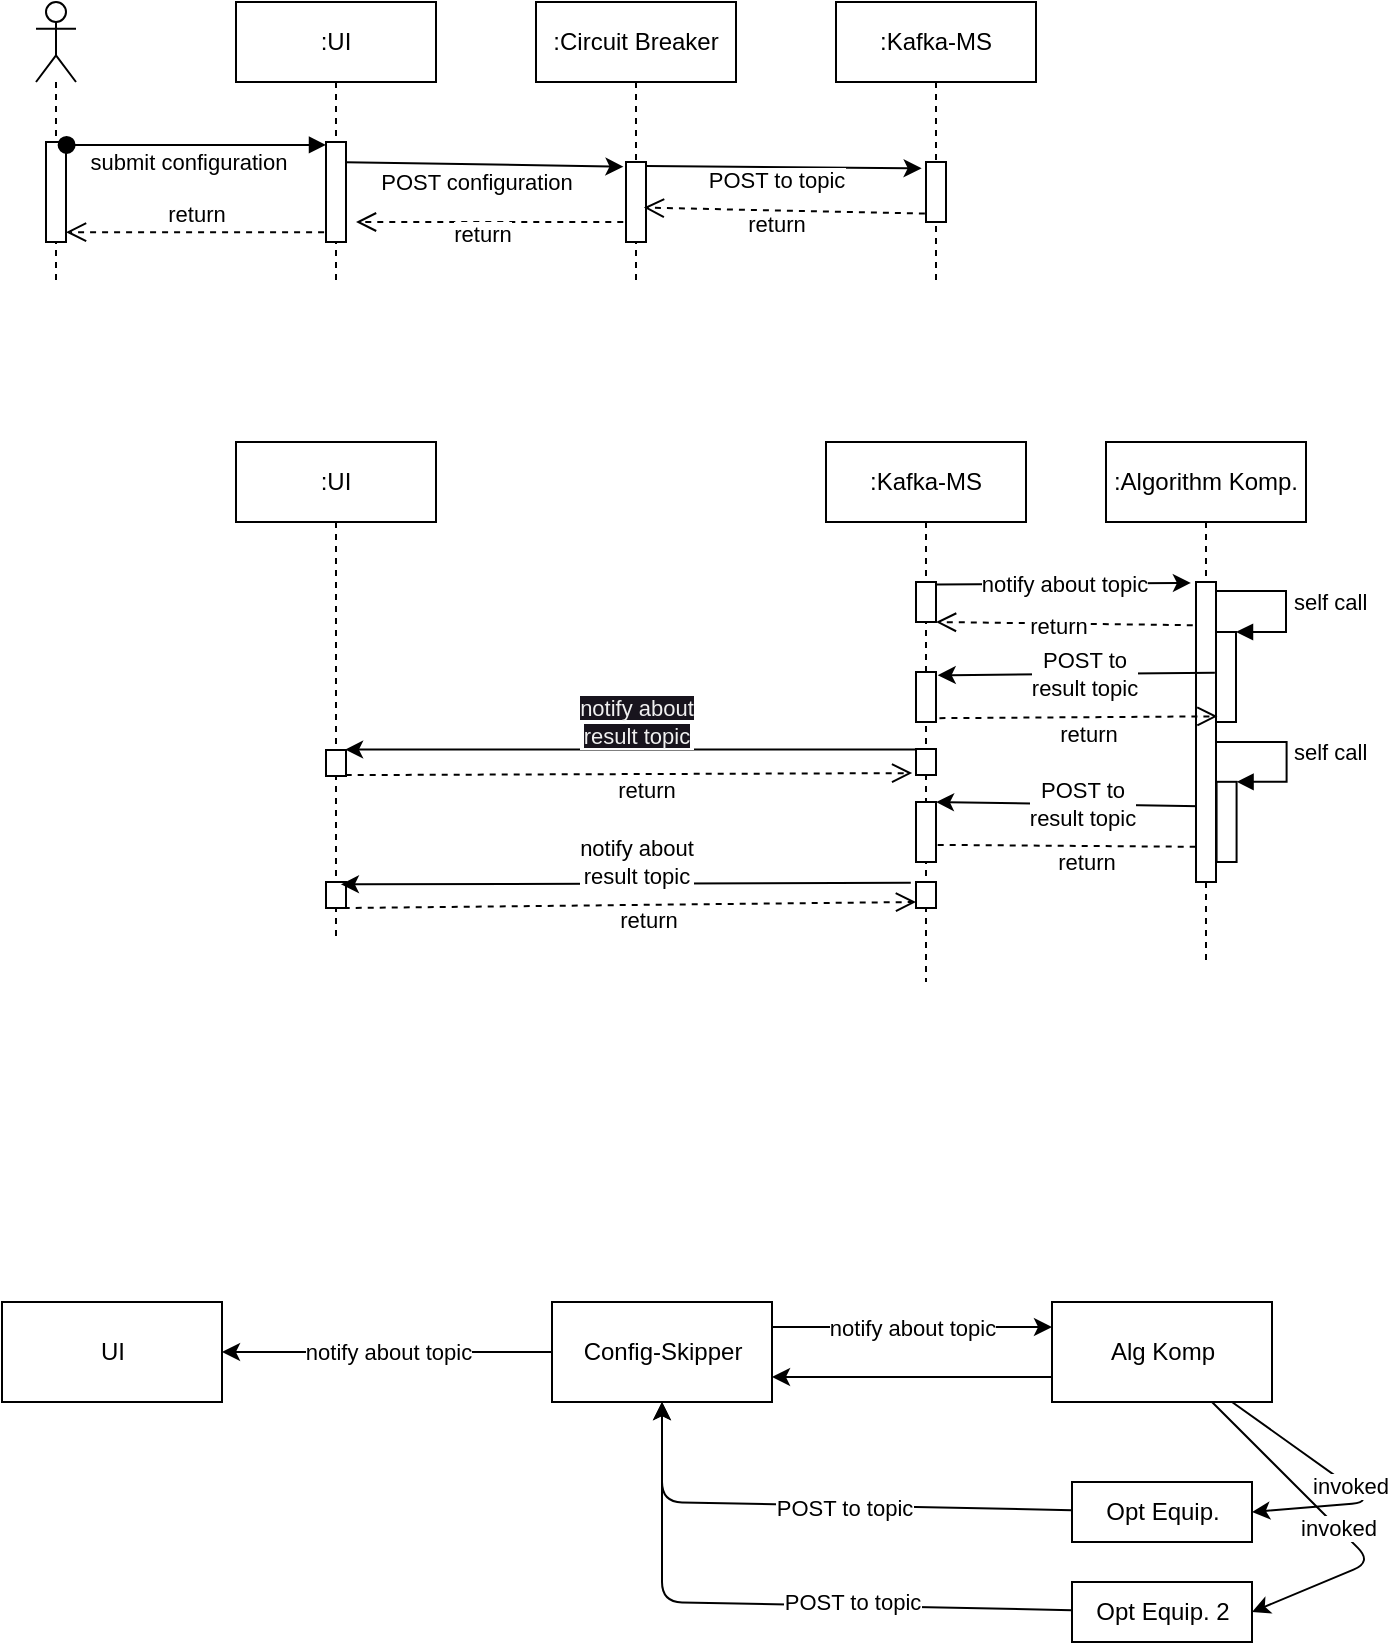 <mxfile>
    <diagram id="RvW8-lsRiUN8riBqhmNN" name="Page-1">
        <mxGraphModel dx="786" dy="699" grid="1" gridSize="10" guides="1" tooltips="1" connect="1" arrows="1" fold="1" page="1" pageScale="1" pageWidth="850" pageHeight="1100" math="0" shadow="0">
            <root>
                <mxCell id="0"/>
                <mxCell id="1" parent="0"/>
                <mxCell id="13" value="" style="shape=umlLifeline;participant=umlActor;perimeter=lifelinePerimeter;whiteSpace=wrap;html=1;container=1;collapsible=0;recursiveResize=0;verticalAlign=top;spacingTop=36;outlineConnect=0;" vertex="1" parent="1">
                    <mxGeometry x="100" y="170" width="20" height="140" as="geometry"/>
                </mxCell>
                <mxCell id="15" value="" style="html=1;points=[];perimeter=orthogonalPerimeter;" vertex="1" parent="13">
                    <mxGeometry x="5" y="70" width="10" height="50" as="geometry"/>
                </mxCell>
                <mxCell id="14" value=":UI" style="shape=umlLifeline;perimeter=lifelinePerimeter;whiteSpace=wrap;html=1;container=1;collapsible=0;recursiveResize=0;outlineConnect=0;" vertex="1" parent="1">
                    <mxGeometry x="200" y="170" width="100" height="140" as="geometry"/>
                </mxCell>
                <mxCell id="19" value="" style="html=1;points=[];perimeter=orthogonalPerimeter;" vertex="1" parent="14">
                    <mxGeometry x="45" y="70" width="10" height="50" as="geometry"/>
                </mxCell>
                <mxCell id="16" value=":Circuit Breaker" style="shape=umlLifeline;perimeter=lifelinePerimeter;whiteSpace=wrap;html=1;container=1;collapsible=0;recursiveResize=0;outlineConnect=0;" vertex="1" parent="1">
                    <mxGeometry x="350" y="170" width="100" height="140" as="geometry"/>
                </mxCell>
                <mxCell id="39" style="edgeStyle=none;html=1;" edge="1" parent="16" source="22" target="16">
                    <mxGeometry relative="1" as="geometry"/>
                </mxCell>
                <mxCell id="22" value="" style="html=1;points=[];perimeter=orthogonalPerimeter;" vertex="1" parent="16">
                    <mxGeometry x="45" y="80" width="10" height="40" as="geometry"/>
                </mxCell>
                <mxCell id="17" value=":Kafka-MS" style="shape=umlLifeline;perimeter=lifelinePerimeter;whiteSpace=wrap;html=1;container=1;collapsible=0;recursiveResize=0;outlineConnect=0;" vertex="1" parent="1">
                    <mxGeometry x="500" y="170" width="100" height="140" as="geometry"/>
                </mxCell>
                <mxCell id="40" value="" style="html=1;points=[];perimeter=orthogonalPerimeter;" vertex="1" parent="17">
                    <mxGeometry x="45" y="80" width="10" height="30" as="geometry"/>
                </mxCell>
                <mxCell id="20" value="submit configuration" style="html=1;verticalAlign=bottom;startArrow=oval;endArrow=block;startSize=8;exitX=1.031;exitY=0.029;exitDx=0;exitDy=0;exitPerimeter=0;" edge="1" target="19" parent="1" source="15">
                    <mxGeometry x="-0.065" y="-18" relative="1" as="geometry">
                        <mxPoint x="110" y="240" as="sourcePoint"/>
                        <mxPoint as="offset"/>
                    </mxGeometry>
                </mxCell>
                <mxCell id="23" value="POST configuration" style="edgeStyle=none;html=1;entryX=-0.126;entryY=0.059;entryDx=0;entryDy=0;entryPerimeter=0;exitX=0.985;exitY=0.202;exitDx=0;exitDy=0;exitPerimeter=0;" edge="1" parent="1" source="19" target="22">
                    <mxGeometry x="-0.06" y="-9" relative="1" as="geometry">
                        <mxPoint as="offset"/>
                    </mxGeometry>
                </mxCell>
                <mxCell id="28" value="POST to topic" style="edgeStyle=none;html=1;exitX=1.026;exitY=0.05;exitDx=0;exitDy=0;exitPerimeter=0;entryX=-0.217;entryY=0.021;entryDx=0;entryDy=0;entryPerimeter=0;" edge="1" parent="1" source="22">
                    <mxGeometry x="-0.059" y="-6" relative="1" as="geometry">
                        <mxPoint x="542.83" y="253.15" as="targetPoint"/>
                        <mxPoint as="offset"/>
                    </mxGeometry>
                </mxCell>
                <mxCell id="36" value="return" style="html=1;verticalAlign=bottom;endArrow=open;dashed=1;endSize=8;exitX=-0.056;exitY=0.172;exitDx=0;exitDy=0;exitPerimeter=0;entryX=0.894;entryY=0.57;entryDx=0;entryDy=0;entryPerimeter=0;" edge="1" parent="1" target="22">
                    <mxGeometry x="0.055" y="16" relative="1" as="geometry">
                        <mxPoint x="544.44" y="275.8" as="sourcePoint"/>
                        <mxPoint x="410" y="290" as="targetPoint"/>
                        <mxPoint as="offset"/>
                    </mxGeometry>
                </mxCell>
                <mxCell id="37" value="return" style="html=1;verticalAlign=bottom;endArrow=open;dashed=1;endSize=8;exitX=-0.136;exitY=0.749;exitDx=0;exitDy=0;exitPerimeter=0;" edge="1" parent="1" source="22">
                    <mxGeometry x="0.054" y="15" relative="1" as="geometry">
                        <mxPoint x="393.1" y="288.8" as="sourcePoint"/>
                        <mxPoint x="260" y="280" as="targetPoint"/>
                        <mxPoint as="offset"/>
                    </mxGeometry>
                </mxCell>
                <mxCell id="38" value="return" style="html=1;verticalAlign=bottom;endArrow=open;dashed=1;endSize=8;exitX=-0.096;exitY=0.902;exitDx=0;exitDy=0;exitPerimeter=0;" edge="1" parent="1" source="19" target="15">
                    <mxGeometry relative="1" as="geometry">
                        <mxPoint x="245.0" y="310" as="sourcePoint"/>
                        <mxPoint x="106.9" y="312.4" as="targetPoint"/>
                    </mxGeometry>
                </mxCell>
                <mxCell id="43" value=":UI" style="shape=umlLifeline;perimeter=lifelinePerimeter;whiteSpace=wrap;html=1;container=1;collapsible=0;recursiveResize=0;outlineConnect=0;" vertex="1" parent="1">
                    <mxGeometry x="200" y="390" width="100" height="250" as="geometry"/>
                </mxCell>
                <mxCell id="117" value="" style="html=1;points=[];perimeter=orthogonalPerimeter;" vertex="1" parent="43">
                    <mxGeometry x="45" y="154" width="10" height="13" as="geometry"/>
                </mxCell>
                <mxCell id="118" value="" style="html=1;points=[];perimeter=orthogonalPerimeter;" vertex="1" parent="43">
                    <mxGeometry x="45" y="220" width="10" height="13" as="geometry"/>
                </mxCell>
                <mxCell id="48" value=":Kafka-MS" style="shape=umlLifeline;perimeter=lifelinePerimeter;whiteSpace=wrap;html=1;container=1;collapsible=0;recursiveResize=0;outlineConnect=0;" vertex="1" parent="1">
                    <mxGeometry x="495" y="390" width="100" height="270" as="geometry"/>
                </mxCell>
                <mxCell id="60" value="" style="html=1;points=[];perimeter=orthogonalPerimeter;" vertex="1" parent="48">
                    <mxGeometry x="45" y="70" width="10" height="20" as="geometry"/>
                </mxCell>
                <mxCell id="96" value="return" style="html=1;verticalAlign=bottom;endArrow=open;dashed=1;endSize=8;exitX=-0.161;exitY=0.144;exitDx=0;exitDy=0;exitPerimeter=0;" edge="1" parent="48" source="84">
                    <mxGeometry x="0.053" y="10" relative="1" as="geometry">
                        <mxPoint x="135" y="90" as="sourcePoint"/>
                        <mxPoint x="55" y="90" as="targetPoint"/>
                        <mxPoint as="offset"/>
                    </mxGeometry>
                </mxCell>
                <mxCell id="100" value="" style="html=1;points=[];perimeter=orthogonalPerimeter;" vertex="1" parent="48">
                    <mxGeometry x="45" y="115" width="10" height="25" as="geometry"/>
                </mxCell>
                <mxCell id="101" value="" style="html=1;points=[];perimeter=orthogonalPerimeter;" vertex="1" parent="48">
                    <mxGeometry x="45" y="180" width="10" height="30" as="geometry"/>
                </mxCell>
                <mxCell id="109" style="edgeStyle=none;html=1;exitX=1.06;exitY=0.258;exitDx=0;exitDy=0;exitPerimeter=0;entryX=1.086;entryY=0.065;entryDx=0;entryDy=0;entryPerimeter=0;" edge="1" parent="48">
                    <mxGeometry relative="1" as="geometry">
                        <mxPoint x="194.74" y="182.23" as="sourcePoint"/>
                        <mxPoint x="55" y="179.995" as="targetPoint"/>
                    </mxGeometry>
                </mxCell>
                <mxCell id="110" value="POST to &lt;br&gt;result topic" style="edgeLabel;html=1;align=center;verticalAlign=middle;resizable=0;points=[];" vertex="1" connectable="0" parent="109">
                    <mxGeometry x="0.251" y="1" relative="1" as="geometry">
                        <mxPoint x="21" y="-1" as="offset"/>
                    </mxGeometry>
                </mxCell>
                <mxCell id="111" value="return" style="html=1;verticalAlign=bottom;endArrow=open;dashed=1;endSize=8;exitX=1.171;exitY=0.923;exitDx=0;exitDy=0;exitPerimeter=0;entryX=1.102;entryY=0.377;entryDx=0;entryDy=0;entryPerimeter=0;" edge="1" parent="48">
                    <mxGeometry x="0.065" y="-17" relative="1" as="geometry">
                        <mxPoint x="55.85" y="201.445" as="sourcePoint"/>
                        <mxPoint x="195.16" y="202.46" as="targetPoint"/>
                        <mxPoint as="offset"/>
                    </mxGeometry>
                </mxCell>
                <mxCell id="113" value="" style="html=1;points=[];perimeter=orthogonalPerimeter;" vertex="1" parent="48">
                    <mxGeometry x="45" y="153.5" width="10" height="13" as="geometry"/>
                </mxCell>
                <mxCell id="115" value="" style="html=1;points=[];perimeter=orthogonalPerimeter;" vertex="1" parent="48">
                    <mxGeometry x="45" y="220" width="10" height="13" as="geometry"/>
                </mxCell>
                <mxCell id="50" value=":Algorithm Komp." style="shape=umlLifeline;perimeter=lifelinePerimeter;whiteSpace=wrap;html=1;container=1;collapsible=0;recursiveResize=0;outlineConnect=0;" vertex="1" parent="1">
                    <mxGeometry x="635" y="390" width="100" height="260" as="geometry"/>
                </mxCell>
                <mxCell id="84" value="" style="html=1;points=[];perimeter=orthogonalPerimeter;" vertex="1" parent="50">
                    <mxGeometry x="45" y="70" width="10" height="150" as="geometry"/>
                </mxCell>
                <mxCell id="87" value="" style="html=1;points=[];perimeter=orthogonalPerimeter;" vertex="1" parent="50">
                    <mxGeometry x="55" y="95" width="10" height="45" as="geometry"/>
                </mxCell>
                <mxCell id="88" value="self call" style="edgeStyle=orthogonalEdgeStyle;html=1;align=left;spacingLeft=2;endArrow=block;rounded=0;entryX=1;entryY=0;exitX=0.971;exitY=0.03;exitDx=0;exitDy=0;exitPerimeter=0;" edge="1" target="87" parent="50" source="84">
                    <mxGeometry relative="1" as="geometry">
                        <mxPoint x="60" y="75" as="sourcePoint"/>
                        <Array as="points">
                            <mxPoint x="90" y="75"/>
                            <mxPoint x="90" y="95"/>
                        </Array>
                    </mxGeometry>
                </mxCell>
                <mxCell id="104" value="" style="html=1;points=[];perimeter=orthogonalPerimeter;" vertex="1" parent="50">
                    <mxGeometry x="55.29" y="169.91" width="10" height="40.09" as="geometry"/>
                </mxCell>
                <mxCell id="105" value="self call" style="edgeStyle=orthogonalEdgeStyle;html=1;align=left;spacingLeft=2;endArrow=block;rounded=0;entryX=1;entryY=0;exitX=0.971;exitY=0.03;exitDx=0;exitDy=0;exitPerimeter=0;" edge="1" parent="50" target="104">
                    <mxGeometry relative="1" as="geometry">
                        <mxPoint x="55" y="150.01" as="sourcePoint"/>
                        <Array as="points">
                            <mxPoint x="90.29" y="149.91"/>
                            <mxPoint x="90.29" y="169.91"/>
                        </Array>
                    </mxGeometry>
                </mxCell>
                <mxCell id="62" value="notify about topic" style="edgeStyle=none;html=1;exitX=1.037;exitY=0.06;exitDx=0;exitDy=0;exitPerimeter=0;entryX=-0.255;entryY=0.003;entryDx=0;entryDy=0;entryPerimeter=0;" edge="1" parent="1" source="60" target="84">
                    <mxGeometry relative="1" as="geometry"/>
                </mxCell>
                <mxCell id="68" value="UI" style="html=1;" vertex="1" parent="1">
                    <mxGeometry x="83" y="820" width="110" height="50" as="geometry"/>
                </mxCell>
                <mxCell id="72" value="notify about topic" style="edgeStyle=none;html=1;entryX=0;entryY=0.25;entryDx=0;entryDy=0;exitX=1;exitY=0.25;exitDx=0;exitDy=0;" edge="1" parent="1" source="70" target="71">
                    <mxGeometry relative="1" as="geometry"/>
                </mxCell>
                <mxCell id="81" value="notify about topic" style="edgeStyle=none;html=1;entryX=1;entryY=0.5;entryDx=0;entryDy=0;" edge="1" parent="1" source="70" target="68">
                    <mxGeometry relative="1" as="geometry"/>
                </mxCell>
                <mxCell id="70" value="Config-Skipper" style="html=1;" vertex="1" parent="1">
                    <mxGeometry x="358" y="820" width="110" height="50" as="geometry"/>
                </mxCell>
                <mxCell id="73" style="edgeStyle=none;html=1;entryX=1;entryY=0.75;entryDx=0;entryDy=0;exitX=0;exitY=0.75;exitDx=0;exitDy=0;" edge="1" parent="1" source="71" target="70">
                    <mxGeometry relative="1" as="geometry"/>
                </mxCell>
                <mxCell id="78" value="invoked" style="edgeStyle=none;html=1;entryX=1;entryY=0.5;entryDx=0;entryDy=0;" edge="1" parent="1" source="71" target="74">
                    <mxGeometry relative="1" as="geometry">
                        <Array as="points">
                            <mxPoint x="768" y="920"/>
                        </Array>
                    </mxGeometry>
                </mxCell>
                <mxCell id="79" value="invoked" style="edgeStyle=none;html=1;entryX=1;entryY=0.5;entryDx=0;entryDy=0;" edge="1" parent="1" source="71" target="75">
                    <mxGeometry relative="1" as="geometry">
                        <Array as="points">
                            <mxPoint x="768" y="950"/>
                        </Array>
                    </mxGeometry>
                </mxCell>
                <mxCell id="71" value="Alg Komp" style="html=1;" vertex="1" parent="1">
                    <mxGeometry x="608" y="820" width="110" height="50" as="geometry"/>
                </mxCell>
                <mxCell id="76" style="edgeStyle=none;html=1;entryX=0.5;entryY=1;entryDx=0;entryDy=0;" edge="1" parent="1" source="74" target="70">
                    <mxGeometry relative="1" as="geometry">
                        <Array as="points">
                            <mxPoint x="413" y="920"/>
                        </Array>
                    </mxGeometry>
                </mxCell>
                <mxCell id="80" value="POST to topic" style="edgeLabel;html=1;align=center;verticalAlign=middle;resizable=0;points=[];" vertex="1" connectable="0" parent="76">
                    <mxGeometry x="-0.103" y="1" relative="1" as="geometry">
                        <mxPoint as="offset"/>
                    </mxGeometry>
                </mxCell>
                <mxCell id="74" value="Opt Equip." style="html=1;" vertex="1" parent="1">
                    <mxGeometry x="618" y="910" width="90" height="30" as="geometry"/>
                </mxCell>
                <mxCell id="77" value="POST to topic" style="edgeStyle=none;html=1;entryX=0.5;entryY=1;entryDx=0;entryDy=0;" edge="1" parent="1" source="75" target="70">
                    <mxGeometry x="-0.278" y="-2" relative="1" as="geometry">
                        <Array as="points">
                            <mxPoint x="413" y="970"/>
                        </Array>
                        <mxPoint as="offset"/>
                    </mxGeometry>
                </mxCell>
                <mxCell id="75" value="Opt Equip. 2" style="html=1;" vertex="1" parent="1">
                    <mxGeometry x="618" y="960" width="90" height="30" as="geometry"/>
                </mxCell>
                <mxCell id="97" style="edgeStyle=none;html=1;exitX=-0.055;exitY=0.454;exitDx=0;exitDy=0;exitPerimeter=0;entryX=1.086;entryY=0.065;entryDx=0;entryDy=0;entryPerimeter=0;" edge="1" parent="1" source="87" target="100">
                    <mxGeometry relative="1" as="geometry">
                        <mxPoint x="550" y="524" as="targetPoint"/>
                    </mxGeometry>
                </mxCell>
                <mxCell id="99" value="POST to &lt;br&gt;result topic" style="edgeLabel;html=1;align=center;verticalAlign=middle;resizable=0;points=[];" vertex="1" connectable="0" parent="97">
                    <mxGeometry x="0.251" y="1" relative="1" as="geometry">
                        <mxPoint x="21" y="-1" as="offset"/>
                    </mxGeometry>
                </mxCell>
                <mxCell id="103" value="return" style="html=1;verticalAlign=bottom;endArrow=open;dashed=1;endSize=8;exitX=1.171;exitY=0.923;exitDx=0;exitDy=0;exitPerimeter=0;entryX=0.075;entryY=0.937;entryDx=0;entryDy=0;entryPerimeter=0;" edge="1" parent="1" source="100" target="87">
                    <mxGeometry x="0.065" y="-17" relative="1" as="geometry">
                        <mxPoint x="686.71" y="560.0" as="sourcePoint"/>
                        <mxPoint x="560.0" y="560.12" as="targetPoint"/>
                        <mxPoint as="offset"/>
                    </mxGeometry>
                </mxCell>
                <mxCell id="114" value="&lt;span style=&quot;color: rgb(240, 240, 240); font-family: Helvetica; font-size: 11px; font-style: normal; font-variant-ligatures: normal; font-variant-caps: normal; font-weight: 400; letter-spacing: normal; orphans: 2; text-align: center; text-indent: 0px; text-transform: none; widows: 2; word-spacing: 0px; -webkit-text-stroke-width: 0px; background-color: rgb(24, 20, 29); text-decoration-thickness: initial; text-decoration-style: initial; text-decoration-color: initial; float: none; display: inline !important;&quot;&gt;notify about&lt;/span&gt;&lt;br style=&quot;border-color: rgb(0, 0, 0); color: rgb(240, 240, 240); font-family: Helvetica; font-size: 11px; font-style: normal; font-variant-ligatures: normal; font-variant-caps: normal; font-weight: 400; letter-spacing: normal; orphans: 2; text-align: center; text-indent: 0px; text-transform: none; widows: 2; word-spacing: 0px; -webkit-text-stroke-width: 0px; text-decoration-thickness: initial; text-decoration-style: initial; text-decoration-color: initial;&quot;&gt;&lt;span style=&quot;color: rgb(240, 240, 240); font-family: Helvetica; font-size: 11px; font-style: normal; font-variant-ligatures: normal; font-variant-caps: normal; font-weight: 400; letter-spacing: normal; orphans: 2; text-align: center; text-indent: 0px; text-transform: none; widows: 2; word-spacing: 0px; -webkit-text-stroke-width: 0px; background-color: rgb(24, 20, 29); text-decoration-thickness: initial; text-decoration-style: initial; text-decoration-color: initial; float: none; display: inline !important;&quot;&gt;result topic&lt;/span&gt;" style="edgeStyle=none;html=1;entryX=0.954;entryY=-0.016;entryDx=0;entryDy=0;entryPerimeter=0;" edge="1" parent="1" source="113" target="117">
                    <mxGeometry x="-0.019" y="-14" relative="1" as="geometry">
                        <mxPoint x="250.0" y="540" as="targetPoint"/>
                        <mxPoint as="offset"/>
                    </mxGeometry>
                </mxCell>
                <mxCell id="116" value="notify about &lt;br&gt;result topic" style="edgeStyle=none;html=1;entryX=0.745;entryY=0.09;entryDx=0;entryDy=0;entryPerimeter=0;exitX=-0.26;exitY=0.03;exitDx=0;exitDy=0;exitPerimeter=0;" edge="1" parent="1" source="115" target="118">
                    <mxGeometry x="-0.036" y="-11" relative="1" as="geometry">
                        <mxPoint as="offset"/>
                    </mxGeometry>
                </mxCell>
                <mxCell id="119" value="return" style="html=1;verticalAlign=bottom;endArrow=open;dashed=1;endSize=8;exitX=0.985;exitY=0.965;exitDx=0;exitDy=0;exitPerimeter=0;entryX=-0.192;entryY=0.927;entryDx=0;entryDy=0;entryPerimeter=0;" edge="1" parent="1" source="117" target="113">
                    <mxGeometry x="0.064" y="-17" relative="1" as="geometry">
                        <mxPoint x="286.0" y="580.915" as="sourcePoint"/>
                        <mxPoint x="425.04" y="580.005" as="targetPoint"/>
                        <mxPoint as="offset"/>
                    </mxGeometry>
                </mxCell>
                <mxCell id="120" value="return" style="html=1;verticalAlign=bottom;endArrow=open;dashed=1;endSize=8;exitX=0.886;exitY=1.001;exitDx=0;exitDy=0;exitPerimeter=0;" edge="1" parent="1" source="118">
                    <mxGeometry x="0.064" y="-17" relative="1" as="geometry">
                        <mxPoint x="258.39" y="620.995" as="sourcePoint"/>
                        <mxPoint x="540" y="620" as="targetPoint"/>
                        <mxPoint as="offset"/>
                    </mxGeometry>
                </mxCell>
            </root>
        </mxGraphModel>
    </diagram>
</mxfile>